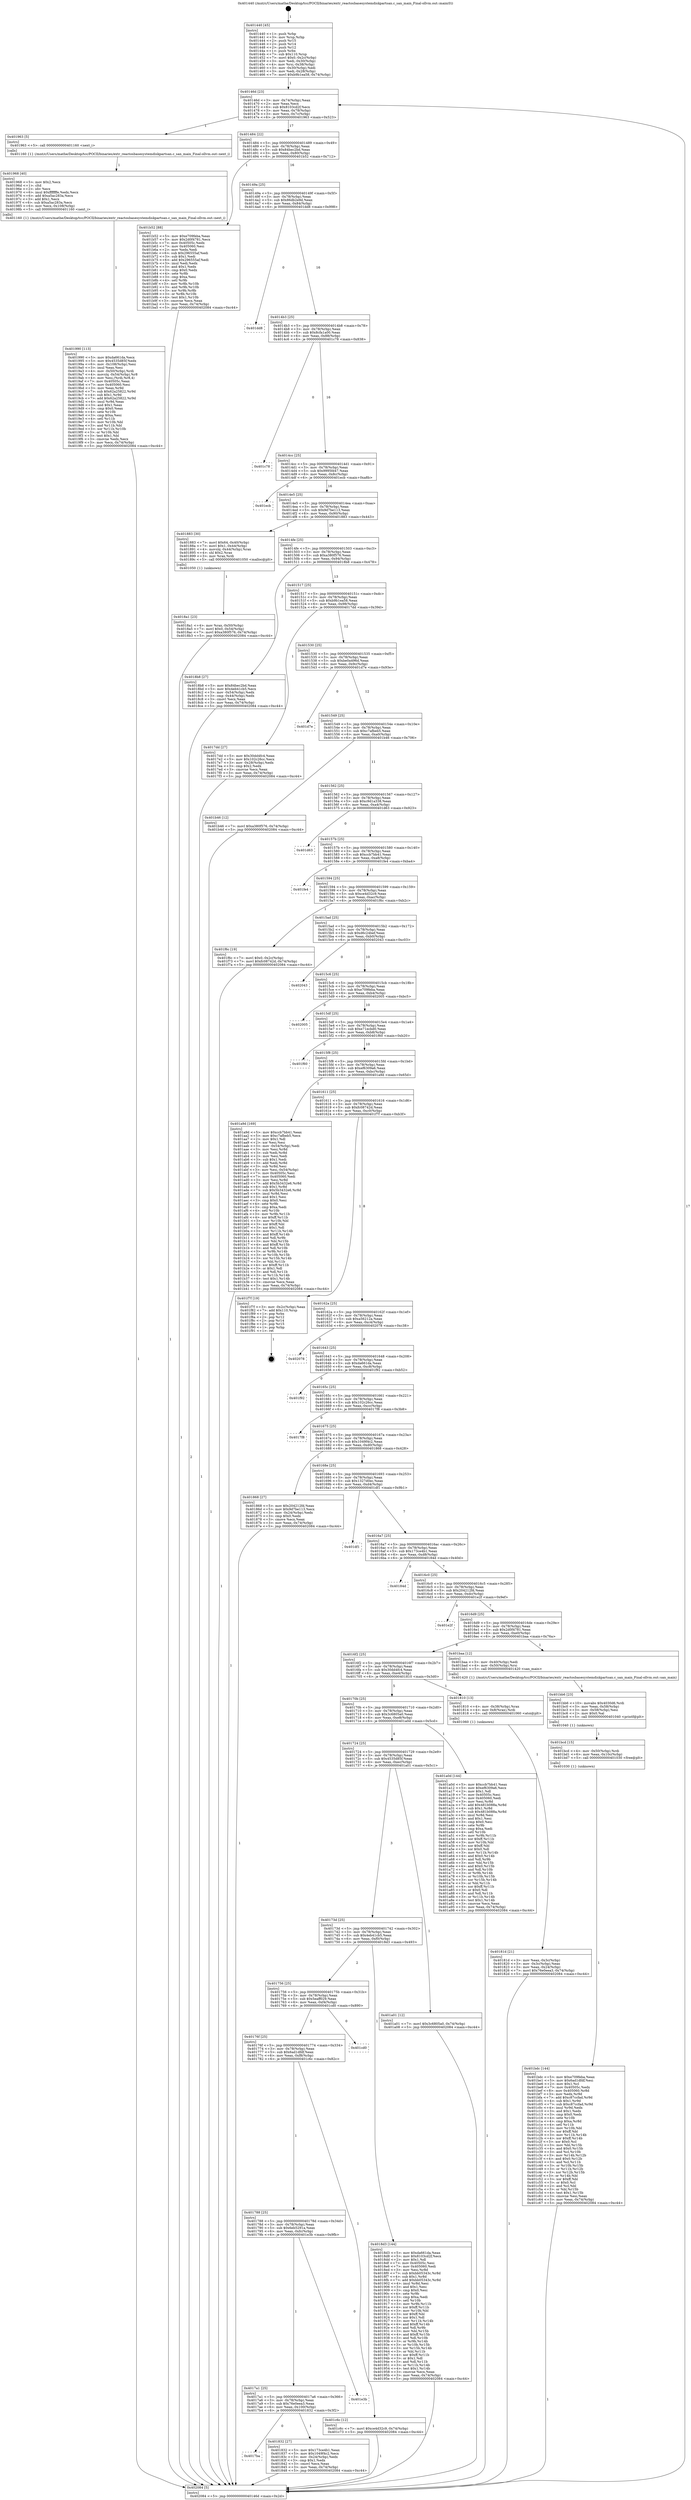 digraph "0x401440" {
  label = "0x401440 (/mnt/c/Users/mathe/Desktop/tcc/POCII/binaries/extr_reactosbasesystemdiskpartsan.c_san_main_Final-ollvm.out::main(0))"
  labelloc = "t"
  node[shape=record]

  Entry [label="",width=0.3,height=0.3,shape=circle,fillcolor=black,style=filled]
  "0x40146d" [label="{
     0x40146d [23]\l
     | [instrs]\l
     &nbsp;&nbsp;0x40146d \<+3\>: mov -0x74(%rbp),%eax\l
     &nbsp;&nbsp;0x401470 \<+2\>: mov %eax,%ecx\l
     &nbsp;&nbsp;0x401472 \<+6\>: sub $0x8103cd2f,%ecx\l
     &nbsp;&nbsp;0x401478 \<+3\>: mov %eax,-0x78(%rbp)\l
     &nbsp;&nbsp;0x40147b \<+3\>: mov %ecx,-0x7c(%rbp)\l
     &nbsp;&nbsp;0x40147e \<+6\>: je 0000000000401963 \<main+0x523\>\l
  }"]
  "0x401963" [label="{
     0x401963 [5]\l
     | [instrs]\l
     &nbsp;&nbsp;0x401963 \<+5\>: call 0000000000401160 \<next_i\>\l
     | [calls]\l
     &nbsp;&nbsp;0x401160 \{1\} (/mnt/c/Users/mathe/Desktop/tcc/POCII/binaries/extr_reactosbasesystemdiskpartsan.c_san_main_Final-ollvm.out::next_i)\l
  }"]
  "0x401484" [label="{
     0x401484 [22]\l
     | [instrs]\l
     &nbsp;&nbsp;0x401484 \<+5\>: jmp 0000000000401489 \<main+0x49\>\l
     &nbsp;&nbsp;0x401489 \<+3\>: mov -0x78(%rbp),%eax\l
     &nbsp;&nbsp;0x40148c \<+5\>: sub $0x84bec2bd,%eax\l
     &nbsp;&nbsp;0x401491 \<+3\>: mov %eax,-0x80(%rbp)\l
     &nbsp;&nbsp;0x401494 \<+6\>: je 0000000000401b52 \<main+0x712\>\l
  }"]
  Exit [label="",width=0.3,height=0.3,shape=circle,fillcolor=black,style=filled,peripheries=2]
  "0x401b52" [label="{
     0x401b52 [88]\l
     | [instrs]\l
     &nbsp;&nbsp;0x401b52 \<+5\>: mov $0xe709feba,%eax\l
     &nbsp;&nbsp;0x401b57 \<+5\>: mov $0x2d0f4781,%ecx\l
     &nbsp;&nbsp;0x401b5c \<+7\>: mov 0x40505c,%edx\l
     &nbsp;&nbsp;0x401b63 \<+7\>: mov 0x405060,%esi\l
     &nbsp;&nbsp;0x401b6a \<+2\>: mov %edx,%edi\l
     &nbsp;&nbsp;0x401b6c \<+6\>: sub $0x296555af,%edi\l
     &nbsp;&nbsp;0x401b72 \<+3\>: sub $0x1,%edi\l
     &nbsp;&nbsp;0x401b75 \<+6\>: add $0x296555af,%edi\l
     &nbsp;&nbsp;0x401b7b \<+3\>: imul %edi,%edx\l
     &nbsp;&nbsp;0x401b7e \<+3\>: and $0x1,%edx\l
     &nbsp;&nbsp;0x401b81 \<+3\>: cmp $0x0,%edx\l
     &nbsp;&nbsp;0x401b84 \<+4\>: sete %r8b\l
     &nbsp;&nbsp;0x401b88 \<+3\>: cmp $0xa,%esi\l
     &nbsp;&nbsp;0x401b8b \<+4\>: setl %r9b\l
     &nbsp;&nbsp;0x401b8f \<+3\>: mov %r8b,%r10b\l
     &nbsp;&nbsp;0x401b92 \<+3\>: and %r9b,%r10b\l
     &nbsp;&nbsp;0x401b95 \<+3\>: xor %r9b,%r8b\l
     &nbsp;&nbsp;0x401b98 \<+3\>: or %r8b,%r10b\l
     &nbsp;&nbsp;0x401b9b \<+4\>: test $0x1,%r10b\l
     &nbsp;&nbsp;0x401b9f \<+3\>: cmovne %ecx,%eax\l
     &nbsp;&nbsp;0x401ba2 \<+3\>: mov %eax,-0x74(%rbp)\l
     &nbsp;&nbsp;0x401ba5 \<+5\>: jmp 0000000000402084 \<main+0xc44\>\l
  }"]
  "0x40149a" [label="{
     0x40149a [25]\l
     | [instrs]\l
     &nbsp;&nbsp;0x40149a \<+5\>: jmp 000000000040149f \<main+0x5f\>\l
     &nbsp;&nbsp;0x40149f \<+3\>: mov -0x78(%rbp),%eax\l
     &nbsp;&nbsp;0x4014a2 \<+5\>: sub $0x86db2e9d,%eax\l
     &nbsp;&nbsp;0x4014a7 \<+6\>: mov %eax,-0x84(%rbp)\l
     &nbsp;&nbsp;0x4014ad \<+6\>: je 0000000000401dd8 \<main+0x998\>\l
  }"]
  "0x401bdc" [label="{
     0x401bdc [144]\l
     | [instrs]\l
     &nbsp;&nbsp;0x401bdc \<+5\>: mov $0xe709feba,%eax\l
     &nbsp;&nbsp;0x401be1 \<+5\>: mov $0x6ad1dfdf,%esi\l
     &nbsp;&nbsp;0x401be6 \<+2\>: mov $0x1,%cl\l
     &nbsp;&nbsp;0x401be8 \<+7\>: mov 0x40505c,%edx\l
     &nbsp;&nbsp;0x401bef \<+8\>: mov 0x405060,%r8d\l
     &nbsp;&nbsp;0x401bf7 \<+3\>: mov %edx,%r9d\l
     &nbsp;&nbsp;0x401bfa \<+7\>: add $0xc87ccfad,%r9d\l
     &nbsp;&nbsp;0x401c01 \<+4\>: sub $0x1,%r9d\l
     &nbsp;&nbsp;0x401c05 \<+7\>: sub $0xc87ccfad,%r9d\l
     &nbsp;&nbsp;0x401c0c \<+4\>: imul %r9d,%edx\l
     &nbsp;&nbsp;0x401c10 \<+3\>: and $0x1,%edx\l
     &nbsp;&nbsp;0x401c13 \<+3\>: cmp $0x0,%edx\l
     &nbsp;&nbsp;0x401c16 \<+4\>: sete %r10b\l
     &nbsp;&nbsp;0x401c1a \<+4\>: cmp $0xa,%r8d\l
     &nbsp;&nbsp;0x401c1e \<+4\>: setl %r11b\l
     &nbsp;&nbsp;0x401c22 \<+3\>: mov %r10b,%bl\l
     &nbsp;&nbsp;0x401c25 \<+3\>: xor $0xff,%bl\l
     &nbsp;&nbsp;0x401c28 \<+3\>: mov %r11b,%r14b\l
     &nbsp;&nbsp;0x401c2b \<+4\>: xor $0xff,%r14b\l
     &nbsp;&nbsp;0x401c2f \<+3\>: xor $0x0,%cl\l
     &nbsp;&nbsp;0x401c32 \<+3\>: mov %bl,%r15b\l
     &nbsp;&nbsp;0x401c35 \<+4\>: and $0x0,%r15b\l
     &nbsp;&nbsp;0x401c39 \<+3\>: and %cl,%r10b\l
     &nbsp;&nbsp;0x401c3c \<+3\>: mov %r14b,%r12b\l
     &nbsp;&nbsp;0x401c3f \<+4\>: and $0x0,%r12b\l
     &nbsp;&nbsp;0x401c43 \<+3\>: and %cl,%r11b\l
     &nbsp;&nbsp;0x401c46 \<+3\>: or %r10b,%r15b\l
     &nbsp;&nbsp;0x401c49 \<+3\>: or %r11b,%r12b\l
     &nbsp;&nbsp;0x401c4c \<+3\>: xor %r12b,%r15b\l
     &nbsp;&nbsp;0x401c4f \<+3\>: or %r14b,%bl\l
     &nbsp;&nbsp;0x401c52 \<+3\>: xor $0xff,%bl\l
     &nbsp;&nbsp;0x401c55 \<+3\>: or $0x0,%cl\l
     &nbsp;&nbsp;0x401c58 \<+2\>: and %cl,%bl\l
     &nbsp;&nbsp;0x401c5a \<+3\>: or %bl,%r15b\l
     &nbsp;&nbsp;0x401c5d \<+4\>: test $0x1,%r15b\l
     &nbsp;&nbsp;0x401c61 \<+3\>: cmovne %esi,%eax\l
     &nbsp;&nbsp;0x401c64 \<+3\>: mov %eax,-0x74(%rbp)\l
     &nbsp;&nbsp;0x401c67 \<+5\>: jmp 0000000000402084 \<main+0xc44\>\l
  }"]
  "0x401dd8" [label="{
     0x401dd8\l
  }", style=dashed]
  "0x4014b3" [label="{
     0x4014b3 [25]\l
     | [instrs]\l
     &nbsp;&nbsp;0x4014b3 \<+5\>: jmp 00000000004014b8 \<main+0x78\>\l
     &nbsp;&nbsp;0x4014b8 \<+3\>: mov -0x78(%rbp),%eax\l
     &nbsp;&nbsp;0x4014bb \<+5\>: sub $0x8cfa1a00,%eax\l
     &nbsp;&nbsp;0x4014c0 \<+6\>: mov %eax,-0x88(%rbp)\l
     &nbsp;&nbsp;0x4014c6 \<+6\>: je 0000000000401c78 \<main+0x838\>\l
  }"]
  "0x401bcd" [label="{
     0x401bcd [15]\l
     | [instrs]\l
     &nbsp;&nbsp;0x401bcd \<+4\>: mov -0x50(%rbp),%rdi\l
     &nbsp;&nbsp;0x401bd1 \<+6\>: mov %eax,-0x10c(%rbp)\l
     &nbsp;&nbsp;0x401bd7 \<+5\>: call 0000000000401030 \<free@plt\>\l
     | [calls]\l
     &nbsp;&nbsp;0x401030 \{1\} (unknown)\l
  }"]
  "0x401c78" [label="{
     0x401c78\l
  }", style=dashed]
  "0x4014cc" [label="{
     0x4014cc [25]\l
     | [instrs]\l
     &nbsp;&nbsp;0x4014cc \<+5\>: jmp 00000000004014d1 \<main+0x91\>\l
     &nbsp;&nbsp;0x4014d1 \<+3\>: mov -0x78(%rbp),%eax\l
     &nbsp;&nbsp;0x4014d4 \<+5\>: sub $0x9995fd47,%eax\l
     &nbsp;&nbsp;0x4014d9 \<+6\>: mov %eax,-0x8c(%rbp)\l
     &nbsp;&nbsp;0x4014df \<+6\>: je 0000000000401ecb \<main+0xa8b\>\l
  }"]
  "0x401bb6" [label="{
     0x401bb6 [23]\l
     | [instrs]\l
     &nbsp;&nbsp;0x401bb6 \<+10\>: movabs $0x4030d6,%rdi\l
     &nbsp;&nbsp;0x401bc0 \<+3\>: mov %eax,-0x58(%rbp)\l
     &nbsp;&nbsp;0x401bc3 \<+3\>: mov -0x58(%rbp),%esi\l
     &nbsp;&nbsp;0x401bc6 \<+2\>: mov $0x0,%al\l
     &nbsp;&nbsp;0x401bc8 \<+5\>: call 0000000000401040 \<printf@plt\>\l
     | [calls]\l
     &nbsp;&nbsp;0x401040 \{1\} (unknown)\l
  }"]
  "0x401ecb" [label="{
     0x401ecb\l
  }", style=dashed]
  "0x4014e5" [label="{
     0x4014e5 [25]\l
     | [instrs]\l
     &nbsp;&nbsp;0x4014e5 \<+5\>: jmp 00000000004014ea \<main+0xaa\>\l
     &nbsp;&nbsp;0x4014ea \<+3\>: mov -0x78(%rbp),%eax\l
     &nbsp;&nbsp;0x4014ed \<+5\>: sub $0x9d7be113,%eax\l
     &nbsp;&nbsp;0x4014f2 \<+6\>: mov %eax,-0x90(%rbp)\l
     &nbsp;&nbsp;0x4014f8 \<+6\>: je 0000000000401883 \<main+0x443\>\l
  }"]
  "0x401990" [label="{
     0x401990 [113]\l
     | [instrs]\l
     &nbsp;&nbsp;0x401990 \<+5\>: mov $0xda661da,%ecx\l
     &nbsp;&nbsp;0x401995 \<+5\>: mov $0x4535d85f,%edx\l
     &nbsp;&nbsp;0x40199a \<+6\>: mov -0x108(%rbp),%esi\l
     &nbsp;&nbsp;0x4019a0 \<+3\>: imul %eax,%esi\l
     &nbsp;&nbsp;0x4019a3 \<+4\>: mov -0x50(%rbp),%rdi\l
     &nbsp;&nbsp;0x4019a7 \<+4\>: movslq -0x54(%rbp),%r8\l
     &nbsp;&nbsp;0x4019ab \<+4\>: mov %esi,(%rdi,%r8,4)\l
     &nbsp;&nbsp;0x4019af \<+7\>: mov 0x40505c,%eax\l
     &nbsp;&nbsp;0x4019b6 \<+7\>: mov 0x405060,%esi\l
     &nbsp;&nbsp;0x4019bd \<+3\>: mov %eax,%r9d\l
     &nbsp;&nbsp;0x4019c0 \<+7\>: sub $0x62a25822,%r9d\l
     &nbsp;&nbsp;0x4019c7 \<+4\>: sub $0x1,%r9d\l
     &nbsp;&nbsp;0x4019cb \<+7\>: add $0x62a25822,%r9d\l
     &nbsp;&nbsp;0x4019d2 \<+4\>: imul %r9d,%eax\l
     &nbsp;&nbsp;0x4019d6 \<+3\>: and $0x1,%eax\l
     &nbsp;&nbsp;0x4019d9 \<+3\>: cmp $0x0,%eax\l
     &nbsp;&nbsp;0x4019dc \<+4\>: sete %r10b\l
     &nbsp;&nbsp;0x4019e0 \<+3\>: cmp $0xa,%esi\l
     &nbsp;&nbsp;0x4019e3 \<+4\>: setl %r11b\l
     &nbsp;&nbsp;0x4019e7 \<+3\>: mov %r10b,%bl\l
     &nbsp;&nbsp;0x4019ea \<+3\>: and %r11b,%bl\l
     &nbsp;&nbsp;0x4019ed \<+3\>: xor %r11b,%r10b\l
     &nbsp;&nbsp;0x4019f0 \<+3\>: or %r10b,%bl\l
     &nbsp;&nbsp;0x4019f3 \<+3\>: test $0x1,%bl\l
     &nbsp;&nbsp;0x4019f6 \<+3\>: cmovne %edx,%ecx\l
     &nbsp;&nbsp;0x4019f9 \<+3\>: mov %ecx,-0x74(%rbp)\l
     &nbsp;&nbsp;0x4019fc \<+5\>: jmp 0000000000402084 \<main+0xc44\>\l
  }"]
  "0x401883" [label="{
     0x401883 [30]\l
     | [instrs]\l
     &nbsp;&nbsp;0x401883 \<+7\>: movl $0x64,-0x40(%rbp)\l
     &nbsp;&nbsp;0x40188a \<+7\>: movl $0x1,-0x44(%rbp)\l
     &nbsp;&nbsp;0x401891 \<+4\>: movslq -0x44(%rbp),%rax\l
     &nbsp;&nbsp;0x401895 \<+4\>: shl $0x2,%rax\l
     &nbsp;&nbsp;0x401899 \<+3\>: mov %rax,%rdi\l
     &nbsp;&nbsp;0x40189c \<+5\>: call 0000000000401050 \<malloc@plt\>\l
     | [calls]\l
     &nbsp;&nbsp;0x401050 \{1\} (unknown)\l
  }"]
  "0x4014fe" [label="{
     0x4014fe [25]\l
     | [instrs]\l
     &nbsp;&nbsp;0x4014fe \<+5\>: jmp 0000000000401503 \<main+0xc3\>\l
     &nbsp;&nbsp;0x401503 \<+3\>: mov -0x78(%rbp),%eax\l
     &nbsp;&nbsp;0x401506 \<+5\>: sub $0xa380f576,%eax\l
     &nbsp;&nbsp;0x40150b \<+6\>: mov %eax,-0x94(%rbp)\l
     &nbsp;&nbsp;0x401511 \<+6\>: je 00000000004018b8 \<main+0x478\>\l
  }"]
  "0x401968" [label="{
     0x401968 [40]\l
     | [instrs]\l
     &nbsp;&nbsp;0x401968 \<+5\>: mov $0x2,%ecx\l
     &nbsp;&nbsp;0x40196d \<+1\>: cltd\l
     &nbsp;&nbsp;0x40196e \<+2\>: idiv %ecx\l
     &nbsp;&nbsp;0x401970 \<+6\>: imul $0xfffffffe,%edx,%ecx\l
     &nbsp;&nbsp;0x401976 \<+6\>: add $0xa5ac283a,%ecx\l
     &nbsp;&nbsp;0x40197c \<+3\>: add $0x1,%ecx\l
     &nbsp;&nbsp;0x40197f \<+6\>: sub $0xa5ac283a,%ecx\l
     &nbsp;&nbsp;0x401985 \<+6\>: mov %ecx,-0x108(%rbp)\l
     &nbsp;&nbsp;0x40198b \<+5\>: call 0000000000401160 \<next_i\>\l
     | [calls]\l
     &nbsp;&nbsp;0x401160 \{1\} (/mnt/c/Users/mathe/Desktop/tcc/POCII/binaries/extr_reactosbasesystemdiskpartsan.c_san_main_Final-ollvm.out::next_i)\l
  }"]
  "0x4018b8" [label="{
     0x4018b8 [27]\l
     | [instrs]\l
     &nbsp;&nbsp;0x4018b8 \<+5\>: mov $0x84bec2bd,%eax\l
     &nbsp;&nbsp;0x4018bd \<+5\>: mov $0x4eb41cb5,%ecx\l
     &nbsp;&nbsp;0x4018c2 \<+3\>: mov -0x54(%rbp),%edx\l
     &nbsp;&nbsp;0x4018c5 \<+3\>: cmp -0x44(%rbp),%edx\l
     &nbsp;&nbsp;0x4018c8 \<+3\>: cmovl %ecx,%eax\l
     &nbsp;&nbsp;0x4018cb \<+3\>: mov %eax,-0x74(%rbp)\l
     &nbsp;&nbsp;0x4018ce \<+5\>: jmp 0000000000402084 \<main+0xc44\>\l
  }"]
  "0x401517" [label="{
     0x401517 [25]\l
     | [instrs]\l
     &nbsp;&nbsp;0x401517 \<+5\>: jmp 000000000040151c \<main+0xdc\>\l
     &nbsp;&nbsp;0x40151c \<+3\>: mov -0x78(%rbp),%eax\l
     &nbsp;&nbsp;0x40151f \<+5\>: sub $0xb9b1ea58,%eax\l
     &nbsp;&nbsp;0x401524 \<+6\>: mov %eax,-0x98(%rbp)\l
     &nbsp;&nbsp;0x40152a \<+6\>: je 00000000004017dd \<main+0x39d\>\l
  }"]
  "0x4018a1" [label="{
     0x4018a1 [23]\l
     | [instrs]\l
     &nbsp;&nbsp;0x4018a1 \<+4\>: mov %rax,-0x50(%rbp)\l
     &nbsp;&nbsp;0x4018a5 \<+7\>: movl $0x0,-0x54(%rbp)\l
     &nbsp;&nbsp;0x4018ac \<+7\>: movl $0xa380f576,-0x74(%rbp)\l
     &nbsp;&nbsp;0x4018b3 \<+5\>: jmp 0000000000402084 \<main+0xc44\>\l
  }"]
  "0x4017dd" [label="{
     0x4017dd [27]\l
     | [instrs]\l
     &nbsp;&nbsp;0x4017dd \<+5\>: mov $0x30dd4fc4,%eax\l
     &nbsp;&nbsp;0x4017e2 \<+5\>: mov $0x102c26cc,%ecx\l
     &nbsp;&nbsp;0x4017e7 \<+3\>: mov -0x28(%rbp),%edx\l
     &nbsp;&nbsp;0x4017ea \<+3\>: cmp $0x2,%edx\l
     &nbsp;&nbsp;0x4017ed \<+3\>: cmovne %ecx,%eax\l
     &nbsp;&nbsp;0x4017f0 \<+3\>: mov %eax,-0x74(%rbp)\l
     &nbsp;&nbsp;0x4017f3 \<+5\>: jmp 0000000000402084 \<main+0xc44\>\l
  }"]
  "0x401530" [label="{
     0x401530 [25]\l
     | [instrs]\l
     &nbsp;&nbsp;0x401530 \<+5\>: jmp 0000000000401535 \<main+0xf5\>\l
     &nbsp;&nbsp;0x401535 \<+3\>: mov -0x78(%rbp),%eax\l
     &nbsp;&nbsp;0x401538 \<+5\>: sub $0xbe0a496d,%eax\l
     &nbsp;&nbsp;0x40153d \<+6\>: mov %eax,-0x9c(%rbp)\l
     &nbsp;&nbsp;0x401543 \<+6\>: je 0000000000401d7e \<main+0x93e\>\l
  }"]
  "0x402084" [label="{
     0x402084 [5]\l
     | [instrs]\l
     &nbsp;&nbsp;0x402084 \<+5\>: jmp 000000000040146d \<main+0x2d\>\l
  }"]
  "0x401440" [label="{
     0x401440 [45]\l
     | [instrs]\l
     &nbsp;&nbsp;0x401440 \<+1\>: push %rbp\l
     &nbsp;&nbsp;0x401441 \<+3\>: mov %rsp,%rbp\l
     &nbsp;&nbsp;0x401444 \<+2\>: push %r15\l
     &nbsp;&nbsp;0x401446 \<+2\>: push %r14\l
     &nbsp;&nbsp;0x401448 \<+2\>: push %r12\l
     &nbsp;&nbsp;0x40144a \<+1\>: push %rbx\l
     &nbsp;&nbsp;0x40144b \<+7\>: sub $0x110,%rsp\l
     &nbsp;&nbsp;0x401452 \<+7\>: movl $0x0,-0x2c(%rbp)\l
     &nbsp;&nbsp;0x401459 \<+3\>: mov %edi,-0x30(%rbp)\l
     &nbsp;&nbsp;0x40145c \<+4\>: mov %rsi,-0x38(%rbp)\l
     &nbsp;&nbsp;0x401460 \<+3\>: mov -0x30(%rbp),%edi\l
     &nbsp;&nbsp;0x401463 \<+3\>: mov %edi,-0x28(%rbp)\l
     &nbsp;&nbsp;0x401466 \<+7\>: movl $0xb9b1ea58,-0x74(%rbp)\l
  }"]
  "0x4017ba" [label="{
     0x4017ba\l
  }", style=dashed]
  "0x401d7e" [label="{
     0x401d7e\l
  }", style=dashed]
  "0x401549" [label="{
     0x401549 [25]\l
     | [instrs]\l
     &nbsp;&nbsp;0x401549 \<+5\>: jmp 000000000040154e \<main+0x10e\>\l
     &nbsp;&nbsp;0x40154e \<+3\>: mov -0x78(%rbp),%eax\l
     &nbsp;&nbsp;0x401551 \<+5\>: sub $0xc7afbeb5,%eax\l
     &nbsp;&nbsp;0x401556 \<+6\>: mov %eax,-0xa0(%rbp)\l
     &nbsp;&nbsp;0x40155c \<+6\>: je 0000000000401b46 \<main+0x706\>\l
  }"]
  "0x401832" [label="{
     0x401832 [27]\l
     | [instrs]\l
     &nbsp;&nbsp;0x401832 \<+5\>: mov $0x173ce4b1,%eax\l
     &nbsp;&nbsp;0x401837 \<+5\>: mov $0x1049f4c2,%ecx\l
     &nbsp;&nbsp;0x40183c \<+3\>: mov -0x24(%rbp),%edx\l
     &nbsp;&nbsp;0x40183f \<+3\>: cmp $0x1,%edx\l
     &nbsp;&nbsp;0x401842 \<+3\>: cmovl %ecx,%eax\l
     &nbsp;&nbsp;0x401845 \<+3\>: mov %eax,-0x74(%rbp)\l
     &nbsp;&nbsp;0x401848 \<+5\>: jmp 0000000000402084 \<main+0xc44\>\l
  }"]
  "0x401b46" [label="{
     0x401b46 [12]\l
     | [instrs]\l
     &nbsp;&nbsp;0x401b46 \<+7\>: movl $0xa380f576,-0x74(%rbp)\l
     &nbsp;&nbsp;0x401b4d \<+5\>: jmp 0000000000402084 \<main+0xc44\>\l
  }"]
  "0x401562" [label="{
     0x401562 [25]\l
     | [instrs]\l
     &nbsp;&nbsp;0x401562 \<+5\>: jmp 0000000000401567 \<main+0x127\>\l
     &nbsp;&nbsp;0x401567 \<+3\>: mov -0x78(%rbp),%eax\l
     &nbsp;&nbsp;0x40156a \<+5\>: sub $0xc9d1a338,%eax\l
     &nbsp;&nbsp;0x40156f \<+6\>: mov %eax,-0xa4(%rbp)\l
     &nbsp;&nbsp;0x401575 \<+6\>: je 0000000000401d63 \<main+0x923\>\l
  }"]
  "0x4017a1" [label="{
     0x4017a1 [25]\l
     | [instrs]\l
     &nbsp;&nbsp;0x4017a1 \<+5\>: jmp 00000000004017a6 \<main+0x366\>\l
     &nbsp;&nbsp;0x4017a6 \<+3\>: mov -0x78(%rbp),%eax\l
     &nbsp;&nbsp;0x4017a9 \<+5\>: sub $0x76e0eea3,%eax\l
     &nbsp;&nbsp;0x4017ae \<+6\>: mov %eax,-0x100(%rbp)\l
     &nbsp;&nbsp;0x4017b4 \<+6\>: je 0000000000401832 \<main+0x3f2\>\l
  }"]
  "0x401d63" [label="{
     0x401d63\l
  }", style=dashed]
  "0x40157b" [label="{
     0x40157b [25]\l
     | [instrs]\l
     &nbsp;&nbsp;0x40157b \<+5\>: jmp 0000000000401580 \<main+0x140\>\l
     &nbsp;&nbsp;0x401580 \<+3\>: mov -0x78(%rbp),%eax\l
     &nbsp;&nbsp;0x401583 \<+5\>: sub $0xccb7bb41,%eax\l
     &nbsp;&nbsp;0x401588 \<+6\>: mov %eax,-0xa8(%rbp)\l
     &nbsp;&nbsp;0x40158e \<+6\>: je 0000000000401fe4 \<main+0xba4\>\l
  }"]
  "0x401e3b" [label="{
     0x401e3b\l
  }", style=dashed]
  "0x401fe4" [label="{
     0x401fe4\l
  }", style=dashed]
  "0x401594" [label="{
     0x401594 [25]\l
     | [instrs]\l
     &nbsp;&nbsp;0x401594 \<+5\>: jmp 0000000000401599 \<main+0x159\>\l
     &nbsp;&nbsp;0x401599 \<+3\>: mov -0x78(%rbp),%eax\l
     &nbsp;&nbsp;0x40159c \<+5\>: sub $0xce4d32c9,%eax\l
     &nbsp;&nbsp;0x4015a1 \<+6\>: mov %eax,-0xac(%rbp)\l
     &nbsp;&nbsp;0x4015a7 \<+6\>: je 0000000000401f6c \<main+0xb2c\>\l
  }"]
  "0x401788" [label="{
     0x401788 [25]\l
     | [instrs]\l
     &nbsp;&nbsp;0x401788 \<+5\>: jmp 000000000040178d \<main+0x34d\>\l
     &nbsp;&nbsp;0x40178d \<+3\>: mov -0x78(%rbp),%eax\l
     &nbsp;&nbsp;0x401790 \<+5\>: sub $0x6eb5291a,%eax\l
     &nbsp;&nbsp;0x401795 \<+6\>: mov %eax,-0xfc(%rbp)\l
     &nbsp;&nbsp;0x40179b \<+6\>: je 0000000000401e3b \<main+0x9fb\>\l
  }"]
  "0x401f6c" [label="{
     0x401f6c [19]\l
     | [instrs]\l
     &nbsp;&nbsp;0x401f6c \<+7\>: movl $0x0,-0x2c(%rbp)\l
     &nbsp;&nbsp;0x401f73 \<+7\>: movl $0xfc08742d,-0x74(%rbp)\l
     &nbsp;&nbsp;0x401f7a \<+5\>: jmp 0000000000402084 \<main+0xc44\>\l
  }"]
  "0x4015ad" [label="{
     0x4015ad [25]\l
     | [instrs]\l
     &nbsp;&nbsp;0x4015ad \<+5\>: jmp 00000000004015b2 \<main+0x172\>\l
     &nbsp;&nbsp;0x4015b2 \<+3\>: mov -0x78(%rbp),%eax\l
     &nbsp;&nbsp;0x4015b5 \<+5\>: sub $0xd6c24bef,%eax\l
     &nbsp;&nbsp;0x4015ba \<+6\>: mov %eax,-0xb0(%rbp)\l
     &nbsp;&nbsp;0x4015c0 \<+6\>: je 0000000000402043 \<main+0xc03\>\l
  }"]
  "0x401c6c" [label="{
     0x401c6c [12]\l
     | [instrs]\l
     &nbsp;&nbsp;0x401c6c \<+7\>: movl $0xce4d32c9,-0x74(%rbp)\l
     &nbsp;&nbsp;0x401c73 \<+5\>: jmp 0000000000402084 \<main+0xc44\>\l
  }"]
  "0x402043" [label="{
     0x402043\l
  }", style=dashed]
  "0x4015c6" [label="{
     0x4015c6 [25]\l
     | [instrs]\l
     &nbsp;&nbsp;0x4015c6 \<+5\>: jmp 00000000004015cb \<main+0x18b\>\l
     &nbsp;&nbsp;0x4015cb \<+3\>: mov -0x78(%rbp),%eax\l
     &nbsp;&nbsp;0x4015ce \<+5\>: sub $0xe709feba,%eax\l
     &nbsp;&nbsp;0x4015d3 \<+6\>: mov %eax,-0xb4(%rbp)\l
     &nbsp;&nbsp;0x4015d9 \<+6\>: je 0000000000402005 \<main+0xbc5\>\l
  }"]
  "0x40176f" [label="{
     0x40176f [25]\l
     | [instrs]\l
     &nbsp;&nbsp;0x40176f \<+5\>: jmp 0000000000401774 \<main+0x334\>\l
     &nbsp;&nbsp;0x401774 \<+3\>: mov -0x78(%rbp),%eax\l
     &nbsp;&nbsp;0x401777 \<+5\>: sub $0x6ad1dfdf,%eax\l
     &nbsp;&nbsp;0x40177c \<+6\>: mov %eax,-0xf8(%rbp)\l
     &nbsp;&nbsp;0x401782 \<+6\>: je 0000000000401c6c \<main+0x82c\>\l
  }"]
  "0x402005" [label="{
     0x402005\l
  }", style=dashed]
  "0x4015df" [label="{
     0x4015df [25]\l
     | [instrs]\l
     &nbsp;&nbsp;0x4015df \<+5\>: jmp 00000000004015e4 \<main+0x1a4\>\l
     &nbsp;&nbsp;0x4015e4 \<+3\>: mov -0x78(%rbp),%eax\l
     &nbsp;&nbsp;0x4015e7 \<+5\>: sub $0xe71ecbd0,%eax\l
     &nbsp;&nbsp;0x4015ec \<+6\>: mov %eax,-0xb8(%rbp)\l
     &nbsp;&nbsp;0x4015f2 \<+6\>: je 0000000000401f60 \<main+0xb20\>\l
  }"]
  "0x401cd0" [label="{
     0x401cd0\l
  }", style=dashed]
  "0x401f60" [label="{
     0x401f60\l
  }", style=dashed]
  "0x4015f8" [label="{
     0x4015f8 [25]\l
     | [instrs]\l
     &nbsp;&nbsp;0x4015f8 \<+5\>: jmp 00000000004015fd \<main+0x1bd\>\l
     &nbsp;&nbsp;0x4015fd \<+3\>: mov -0x78(%rbp),%eax\l
     &nbsp;&nbsp;0x401600 \<+5\>: sub $0xef6309a6,%eax\l
     &nbsp;&nbsp;0x401605 \<+6\>: mov %eax,-0xbc(%rbp)\l
     &nbsp;&nbsp;0x40160b \<+6\>: je 0000000000401a9d \<main+0x65d\>\l
  }"]
  "0x401756" [label="{
     0x401756 [25]\l
     | [instrs]\l
     &nbsp;&nbsp;0x401756 \<+5\>: jmp 000000000040175b \<main+0x31b\>\l
     &nbsp;&nbsp;0x40175b \<+3\>: mov -0x78(%rbp),%eax\l
     &nbsp;&nbsp;0x40175e \<+5\>: sub $0x5eaff029,%eax\l
     &nbsp;&nbsp;0x401763 \<+6\>: mov %eax,-0xf4(%rbp)\l
     &nbsp;&nbsp;0x401769 \<+6\>: je 0000000000401cd0 \<main+0x890\>\l
  }"]
  "0x401a9d" [label="{
     0x401a9d [169]\l
     | [instrs]\l
     &nbsp;&nbsp;0x401a9d \<+5\>: mov $0xccb7bb41,%eax\l
     &nbsp;&nbsp;0x401aa2 \<+5\>: mov $0xc7afbeb5,%ecx\l
     &nbsp;&nbsp;0x401aa7 \<+2\>: mov $0x1,%dl\l
     &nbsp;&nbsp;0x401aa9 \<+2\>: xor %esi,%esi\l
     &nbsp;&nbsp;0x401aab \<+3\>: mov -0x54(%rbp),%edi\l
     &nbsp;&nbsp;0x401aae \<+3\>: mov %esi,%r8d\l
     &nbsp;&nbsp;0x401ab1 \<+3\>: sub %edi,%r8d\l
     &nbsp;&nbsp;0x401ab4 \<+2\>: mov %esi,%edi\l
     &nbsp;&nbsp;0x401ab6 \<+3\>: sub $0x1,%edi\l
     &nbsp;&nbsp;0x401ab9 \<+3\>: add %edi,%r8d\l
     &nbsp;&nbsp;0x401abc \<+3\>: sub %r8d,%esi\l
     &nbsp;&nbsp;0x401abf \<+3\>: mov %esi,-0x54(%rbp)\l
     &nbsp;&nbsp;0x401ac2 \<+7\>: mov 0x40505c,%esi\l
     &nbsp;&nbsp;0x401ac9 \<+7\>: mov 0x405060,%edi\l
     &nbsp;&nbsp;0x401ad0 \<+3\>: mov %esi,%r8d\l
     &nbsp;&nbsp;0x401ad3 \<+7\>: add $0x5b3432e6,%r8d\l
     &nbsp;&nbsp;0x401ada \<+4\>: sub $0x1,%r8d\l
     &nbsp;&nbsp;0x401ade \<+7\>: sub $0x5b3432e6,%r8d\l
     &nbsp;&nbsp;0x401ae5 \<+4\>: imul %r8d,%esi\l
     &nbsp;&nbsp;0x401ae9 \<+3\>: and $0x1,%esi\l
     &nbsp;&nbsp;0x401aec \<+3\>: cmp $0x0,%esi\l
     &nbsp;&nbsp;0x401aef \<+4\>: sete %r9b\l
     &nbsp;&nbsp;0x401af3 \<+3\>: cmp $0xa,%edi\l
     &nbsp;&nbsp;0x401af6 \<+4\>: setl %r10b\l
     &nbsp;&nbsp;0x401afa \<+3\>: mov %r9b,%r11b\l
     &nbsp;&nbsp;0x401afd \<+4\>: xor $0xff,%r11b\l
     &nbsp;&nbsp;0x401b01 \<+3\>: mov %r10b,%bl\l
     &nbsp;&nbsp;0x401b04 \<+3\>: xor $0xff,%bl\l
     &nbsp;&nbsp;0x401b07 \<+3\>: xor $0x1,%dl\l
     &nbsp;&nbsp;0x401b0a \<+3\>: mov %r11b,%r14b\l
     &nbsp;&nbsp;0x401b0d \<+4\>: and $0xff,%r14b\l
     &nbsp;&nbsp;0x401b11 \<+3\>: and %dl,%r9b\l
     &nbsp;&nbsp;0x401b14 \<+3\>: mov %bl,%r15b\l
     &nbsp;&nbsp;0x401b17 \<+4\>: and $0xff,%r15b\l
     &nbsp;&nbsp;0x401b1b \<+3\>: and %dl,%r10b\l
     &nbsp;&nbsp;0x401b1e \<+3\>: or %r9b,%r14b\l
     &nbsp;&nbsp;0x401b21 \<+3\>: or %r10b,%r15b\l
     &nbsp;&nbsp;0x401b24 \<+3\>: xor %r15b,%r14b\l
     &nbsp;&nbsp;0x401b27 \<+3\>: or %bl,%r11b\l
     &nbsp;&nbsp;0x401b2a \<+4\>: xor $0xff,%r11b\l
     &nbsp;&nbsp;0x401b2e \<+3\>: or $0x1,%dl\l
     &nbsp;&nbsp;0x401b31 \<+3\>: and %dl,%r11b\l
     &nbsp;&nbsp;0x401b34 \<+3\>: or %r11b,%r14b\l
     &nbsp;&nbsp;0x401b37 \<+4\>: test $0x1,%r14b\l
     &nbsp;&nbsp;0x401b3b \<+3\>: cmovne %ecx,%eax\l
     &nbsp;&nbsp;0x401b3e \<+3\>: mov %eax,-0x74(%rbp)\l
     &nbsp;&nbsp;0x401b41 \<+5\>: jmp 0000000000402084 \<main+0xc44\>\l
  }"]
  "0x401611" [label="{
     0x401611 [25]\l
     | [instrs]\l
     &nbsp;&nbsp;0x401611 \<+5\>: jmp 0000000000401616 \<main+0x1d6\>\l
     &nbsp;&nbsp;0x401616 \<+3\>: mov -0x78(%rbp),%eax\l
     &nbsp;&nbsp;0x401619 \<+5\>: sub $0xfc08742d,%eax\l
     &nbsp;&nbsp;0x40161e \<+6\>: mov %eax,-0xc0(%rbp)\l
     &nbsp;&nbsp;0x401624 \<+6\>: je 0000000000401f7f \<main+0xb3f\>\l
  }"]
  "0x4018d3" [label="{
     0x4018d3 [144]\l
     | [instrs]\l
     &nbsp;&nbsp;0x4018d3 \<+5\>: mov $0xda661da,%eax\l
     &nbsp;&nbsp;0x4018d8 \<+5\>: mov $0x8103cd2f,%ecx\l
     &nbsp;&nbsp;0x4018dd \<+2\>: mov $0x1,%dl\l
     &nbsp;&nbsp;0x4018df \<+7\>: mov 0x40505c,%esi\l
     &nbsp;&nbsp;0x4018e6 \<+7\>: mov 0x405060,%edi\l
     &nbsp;&nbsp;0x4018ed \<+3\>: mov %esi,%r8d\l
     &nbsp;&nbsp;0x4018f0 \<+7\>: sub $0xbb05343c,%r8d\l
     &nbsp;&nbsp;0x4018f7 \<+4\>: sub $0x1,%r8d\l
     &nbsp;&nbsp;0x4018fb \<+7\>: add $0xbb05343c,%r8d\l
     &nbsp;&nbsp;0x401902 \<+4\>: imul %r8d,%esi\l
     &nbsp;&nbsp;0x401906 \<+3\>: and $0x1,%esi\l
     &nbsp;&nbsp;0x401909 \<+3\>: cmp $0x0,%esi\l
     &nbsp;&nbsp;0x40190c \<+4\>: sete %r9b\l
     &nbsp;&nbsp;0x401910 \<+3\>: cmp $0xa,%edi\l
     &nbsp;&nbsp;0x401913 \<+4\>: setl %r10b\l
     &nbsp;&nbsp;0x401917 \<+3\>: mov %r9b,%r11b\l
     &nbsp;&nbsp;0x40191a \<+4\>: xor $0xff,%r11b\l
     &nbsp;&nbsp;0x40191e \<+3\>: mov %r10b,%bl\l
     &nbsp;&nbsp;0x401921 \<+3\>: xor $0xff,%bl\l
     &nbsp;&nbsp;0x401924 \<+3\>: xor $0x1,%dl\l
     &nbsp;&nbsp;0x401927 \<+3\>: mov %r11b,%r14b\l
     &nbsp;&nbsp;0x40192a \<+4\>: and $0xff,%r14b\l
     &nbsp;&nbsp;0x40192e \<+3\>: and %dl,%r9b\l
     &nbsp;&nbsp;0x401931 \<+3\>: mov %bl,%r15b\l
     &nbsp;&nbsp;0x401934 \<+4\>: and $0xff,%r15b\l
     &nbsp;&nbsp;0x401938 \<+3\>: and %dl,%r10b\l
     &nbsp;&nbsp;0x40193b \<+3\>: or %r9b,%r14b\l
     &nbsp;&nbsp;0x40193e \<+3\>: or %r10b,%r15b\l
     &nbsp;&nbsp;0x401941 \<+3\>: xor %r15b,%r14b\l
     &nbsp;&nbsp;0x401944 \<+3\>: or %bl,%r11b\l
     &nbsp;&nbsp;0x401947 \<+4\>: xor $0xff,%r11b\l
     &nbsp;&nbsp;0x40194b \<+3\>: or $0x1,%dl\l
     &nbsp;&nbsp;0x40194e \<+3\>: and %dl,%r11b\l
     &nbsp;&nbsp;0x401951 \<+3\>: or %r11b,%r14b\l
     &nbsp;&nbsp;0x401954 \<+4\>: test $0x1,%r14b\l
     &nbsp;&nbsp;0x401958 \<+3\>: cmovne %ecx,%eax\l
     &nbsp;&nbsp;0x40195b \<+3\>: mov %eax,-0x74(%rbp)\l
     &nbsp;&nbsp;0x40195e \<+5\>: jmp 0000000000402084 \<main+0xc44\>\l
  }"]
  "0x401f7f" [label="{
     0x401f7f [19]\l
     | [instrs]\l
     &nbsp;&nbsp;0x401f7f \<+3\>: mov -0x2c(%rbp),%eax\l
     &nbsp;&nbsp;0x401f82 \<+7\>: add $0x110,%rsp\l
     &nbsp;&nbsp;0x401f89 \<+1\>: pop %rbx\l
     &nbsp;&nbsp;0x401f8a \<+2\>: pop %r12\l
     &nbsp;&nbsp;0x401f8c \<+2\>: pop %r14\l
     &nbsp;&nbsp;0x401f8e \<+2\>: pop %r15\l
     &nbsp;&nbsp;0x401f90 \<+1\>: pop %rbp\l
     &nbsp;&nbsp;0x401f91 \<+1\>: ret\l
  }"]
  "0x40162a" [label="{
     0x40162a [25]\l
     | [instrs]\l
     &nbsp;&nbsp;0x40162a \<+5\>: jmp 000000000040162f \<main+0x1ef\>\l
     &nbsp;&nbsp;0x40162f \<+3\>: mov -0x78(%rbp),%eax\l
     &nbsp;&nbsp;0x401632 \<+5\>: sub $0xa56212a,%eax\l
     &nbsp;&nbsp;0x401637 \<+6\>: mov %eax,-0xc4(%rbp)\l
     &nbsp;&nbsp;0x40163d \<+6\>: je 0000000000402078 \<main+0xc38\>\l
  }"]
  "0x40173d" [label="{
     0x40173d [25]\l
     | [instrs]\l
     &nbsp;&nbsp;0x40173d \<+5\>: jmp 0000000000401742 \<main+0x302\>\l
     &nbsp;&nbsp;0x401742 \<+3\>: mov -0x78(%rbp),%eax\l
     &nbsp;&nbsp;0x401745 \<+5\>: sub $0x4eb41cb5,%eax\l
     &nbsp;&nbsp;0x40174a \<+6\>: mov %eax,-0xf0(%rbp)\l
     &nbsp;&nbsp;0x401750 \<+6\>: je 00000000004018d3 \<main+0x493\>\l
  }"]
  "0x402078" [label="{
     0x402078\l
  }", style=dashed]
  "0x401643" [label="{
     0x401643 [25]\l
     | [instrs]\l
     &nbsp;&nbsp;0x401643 \<+5\>: jmp 0000000000401648 \<main+0x208\>\l
     &nbsp;&nbsp;0x401648 \<+3\>: mov -0x78(%rbp),%eax\l
     &nbsp;&nbsp;0x40164b \<+5\>: sub $0xda661da,%eax\l
     &nbsp;&nbsp;0x401650 \<+6\>: mov %eax,-0xc8(%rbp)\l
     &nbsp;&nbsp;0x401656 \<+6\>: je 0000000000401f92 \<main+0xb52\>\l
  }"]
  "0x401a01" [label="{
     0x401a01 [12]\l
     | [instrs]\l
     &nbsp;&nbsp;0x401a01 \<+7\>: movl $0x3c6805a0,-0x74(%rbp)\l
     &nbsp;&nbsp;0x401a08 \<+5\>: jmp 0000000000402084 \<main+0xc44\>\l
  }"]
  "0x401f92" [label="{
     0x401f92\l
  }", style=dashed]
  "0x40165c" [label="{
     0x40165c [25]\l
     | [instrs]\l
     &nbsp;&nbsp;0x40165c \<+5\>: jmp 0000000000401661 \<main+0x221\>\l
     &nbsp;&nbsp;0x401661 \<+3\>: mov -0x78(%rbp),%eax\l
     &nbsp;&nbsp;0x401664 \<+5\>: sub $0x102c26cc,%eax\l
     &nbsp;&nbsp;0x401669 \<+6\>: mov %eax,-0xcc(%rbp)\l
     &nbsp;&nbsp;0x40166f \<+6\>: je 00000000004017f8 \<main+0x3b8\>\l
  }"]
  "0x401724" [label="{
     0x401724 [25]\l
     | [instrs]\l
     &nbsp;&nbsp;0x401724 \<+5\>: jmp 0000000000401729 \<main+0x2e9\>\l
     &nbsp;&nbsp;0x401729 \<+3\>: mov -0x78(%rbp),%eax\l
     &nbsp;&nbsp;0x40172c \<+5\>: sub $0x4535d85f,%eax\l
     &nbsp;&nbsp;0x401731 \<+6\>: mov %eax,-0xec(%rbp)\l
     &nbsp;&nbsp;0x401737 \<+6\>: je 0000000000401a01 \<main+0x5c1\>\l
  }"]
  "0x4017f8" [label="{
     0x4017f8\l
  }", style=dashed]
  "0x401675" [label="{
     0x401675 [25]\l
     | [instrs]\l
     &nbsp;&nbsp;0x401675 \<+5\>: jmp 000000000040167a \<main+0x23a\>\l
     &nbsp;&nbsp;0x40167a \<+3\>: mov -0x78(%rbp),%eax\l
     &nbsp;&nbsp;0x40167d \<+5\>: sub $0x1049f4c2,%eax\l
     &nbsp;&nbsp;0x401682 \<+6\>: mov %eax,-0xd0(%rbp)\l
     &nbsp;&nbsp;0x401688 \<+6\>: je 0000000000401868 \<main+0x428\>\l
  }"]
  "0x401a0d" [label="{
     0x401a0d [144]\l
     | [instrs]\l
     &nbsp;&nbsp;0x401a0d \<+5\>: mov $0xccb7bb41,%eax\l
     &nbsp;&nbsp;0x401a12 \<+5\>: mov $0xef6309a6,%ecx\l
     &nbsp;&nbsp;0x401a17 \<+2\>: mov $0x1,%dl\l
     &nbsp;&nbsp;0x401a19 \<+7\>: mov 0x40505c,%esi\l
     &nbsp;&nbsp;0x401a20 \<+7\>: mov 0x405060,%edi\l
     &nbsp;&nbsp;0x401a27 \<+3\>: mov %esi,%r8d\l
     &nbsp;&nbsp;0x401a2a \<+7\>: add $0x481b088a,%r8d\l
     &nbsp;&nbsp;0x401a31 \<+4\>: sub $0x1,%r8d\l
     &nbsp;&nbsp;0x401a35 \<+7\>: sub $0x481b088a,%r8d\l
     &nbsp;&nbsp;0x401a3c \<+4\>: imul %r8d,%esi\l
     &nbsp;&nbsp;0x401a40 \<+3\>: and $0x1,%esi\l
     &nbsp;&nbsp;0x401a43 \<+3\>: cmp $0x0,%esi\l
     &nbsp;&nbsp;0x401a46 \<+4\>: sete %r9b\l
     &nbsp;&nbsp;0x401a4a \<+3\>: cmp $0xa,%edi\l
     &nbsp;&nbsp;0x401a4d \<+4\>: setl %r10b\l
     &nbsp;&nbsp;0x401a51 \<+3\>: mov %r9b,%r11b\l
     &nbsp;&nbsp;0x401a54 \<+4\>: xor $0xff,%r11b\l
     &nbsp;&nbsp;0x401a58 \<+3\>: mov %r10b,%bl\l
     &nbsp;&nbsp;0x401a5b \<+3\>: xor $0xff,%bl\l
     &nbsp;&nbsp;0x401a5e \<+3\>: xor $0x0,%dl\l
     &nbsp;&nbsp;0x401a61 \<+3\>: mov %r11b,%r14b\l
     &nbsp;&nbsp;0x401a64 \<+4\>: and $0x0,%r14b\l
     &nbsp;&nbsp;0x401a68 \<+3\>: and %dl,%r9b\l
     &nbsp;&nbsp;0x401a6b \<+3\>: mov %bl,%r15b\l
     &nbsp;&nbsp;0x401a6e \<+4\>: and $0x0,%r15b\l
     &nbsp;&nbsp;0x401a72 \<+3\>: and %dl,%r10b\l
     &nbsp;&nbsp;0x401a75 \<+3\>: or %r9b,%r14b\l
     &nbsp;&nbsp;0x401a78 \<+3\>: or %r10b,%r15b\l
     &nbsp;&nbsp;0x401a7b \<+3\>: xor %r15b,%r14b\l
     &nbsp;&nbsp;0x401a7e \<+3\>: or %bl,%r11b\l
     &nbsp;&nbsp;0x401a81 \<+4\>: xor $0xff,%r11b\l
     &nbsp;&nbsp;0x401a85 \<+3\>: or $0x0,%dl\l
     &nbsp;&nbsp;0x401a88 \<+3\>: and %dl,%r11b\l
     &nbsp;&nbsp;0x401a8b \<+3\>: or %r11b,%r14b\l
     &nbsp;&nbsp;0x401a8e \<+4\>: test $0x1,%r14b\l
     &nbsp;&nbsp;0x401a92 \<+3\>: cmovne %ecx,%eax\l
     &nbsp;&nbsp;0x401a95 \<+3\>: mov %eax,-0x74(%rbp)\l
     &nbsp;&nbsp;0x401a98 \<+5\>: jmp 0000000000402084 \<main+0xc44\>\l
  }"]
  "0x401868" [label="{
     0x401868 [27]\l
     | [instrs]\l
     &nbsp;&nbsp;0x401868 \<+5\>: mov $0x204212fd,%eax\l
     &nbsp;&nbsp;0x40186d \<+5\>: mov $0x9d7be113,%ecx\l
     &nbsp;&nbsp;0x401872 \<+3\>: mov -0x24(%rbp),%edx\l
     &nbsp;&nbsp;0x401875 \<+3\>: cmp $0x0,%edx\l
     &nbsp;&nbsp;0x401878 \<+3\>: cmove %ecx,%eax\l
     &nbsp;&nbsp;0x40187b \<+3\>: mov %eax,-0x74(%rbp)\l
     &nbsp;&nbsp;0x40187e \<+5\>: jmp 0000000000402084 \<main+0xc44\>\l
  }"]
  "0x40168e" [label="{
     0x40168e [25]\l
     | [instrs]\l
     &nbsp;&nbsp;0x40168e \<+5\>: jmp 0000000000401693 \<main+0x253\>\l
     &nbsp;&nbsp;0x401693 \<+3\>: mov -0x78(%rbp),%eax\l
     &nbsp;&nbsp;0x401696 \<+5\>: sub $0x1327d0ec,%eax\l
     &nbsp;&nbsp;0x40169b \<+6\>: mov %eax,-0xd4(%rbp)\l
     &nbsp;&nbsp;0x4016a1 \<+6\>: je 0000000000401df1 \<main+0x9b1\>\l
  }"]
  "0x40181d" [label="{
     0x40181d [21]\l
     | [instrs]\l
     &nbsp;&nbsp;0x40181d \<+3\>: mov %eax,-0x3c(%rbp)\l
     &nbsp;&nbsp;0x401820 \<+3\>: mov -0x3c(%rbp),%eax\l
     &nbsp;&nbsp;0x401823 \<+3\>: mov %eax,-0x24(%rbp)\l
     &nbsp;&nbsp;0x401826 \<+7\>: movl $0x76e0eea3,-0x74(%rbp)\l
     &nbsp;&nbsp;0x40182d \<+5\>: jmp 0000000000402084 \<main+0xc44\>\l
  }"]
  "0x401df1" [label="{
     0x401df1\l
  }", style=dashed]
  "0x4016a7" [label="{
     0x4016a7 [25]\l
     | [instrs]\l
     &nbsp;&nbsp;0x4016a7 \<+5\>: jmp 00000000004016ac \<main+0x26c\>\l
     &nbsp;&nbsp;0x4016ac \<+3\>: mov -0x78(%rbp),%eax\l
     &nbsp;&nbsp;0x4016af \<+5\>: sub $0x173ce4b1,%eax\l
     &nbsp;&nbsp;0x4016b4 \<+6\>: mov %eax,-0xd8(%rbp)\l
     &nbsp;&nbsp;0x4016ba \<+6\>: je 000000000040184d \<main+0x40d\>\l
  }"]
  "0x40170b" [label="{
     0x40170b [25]\l
     | [instrs]\l
     &nbsp;&nbsp;0x40170b \<+5\>: jmp 0000000000401710 \<main+0x2d0\>\l
     &nbsp;&nbsp;0x401710 \<+3\>: mov -0x78(%rbp),%eax\l
     &nbsp;&nbsp;0x401713 \<+5\>: sub $0x3c6805a0,%eax\l
     &nbsp;&nbsp;0x401718 \<+6\>: mov %eax,-0xe8(%rbp)\l
     &nbsp;&nbsp;0x40171e \<+6\>: je 0000000000401a0d \<main+0x5cd\>\l
  }"]
  "0x40184d" [label="{
     0x40184d\l
  }", style=dashed]
  "0x4016c0" [label="{
     0x4016c0 [25]\l
     | [instrs]\l
     &nbsp;&nbsp;0x4016c0 \<+5\>: jmp 00000000004016c5 \<main+0x285\>\l
     &nbsp;&nbsp;0x4016c5 \<+3\>: mov -0x78(%rbp),%eax\l
     &nbsp;&nbsp;0x4016c8 \<+5\>: sub $0x204212fd,%eax\l
     &nbsp;&nbsp;0x4016cd \<+6\>: mov %eax,-0xdc(%rbp)\l
     &nbsp;&nbsp;0x4016d3 \<+6\>: je 0000000000401e2f \<main+0x9ef\>\l
  }"]
  "0x401810" [label="{
     0x401810 [13]\l
     | [instrs]\l
     &nbsp;&nbsp;0x401810 \<+4\>: mov -0x38(%rbp),%rax\l
     &nbsp;&nbsp;0x401814 \<+4\>: mov 0x8(%rax),%rdi\l
     &nbsp;&nbsp;0x401818 \<+5\>: call 0000000000401060 \<atoi@plt\>\l
     | [calls]\l
     &nbsp;&nbsp;0x401060 \{1\} (unknown)\l
  }"]
  "0x401e2f" [label="{
     0x401e2f\l
  }", style=dashed]
  "0x4016d9" [label="{
     0x4016d9 [25]\l
     | [instrs]\l
     &nbsp;&nbsp;0x4016d9 \<+5\>: jmp 00000000004016de \<main+0x29e\>\l
     &nbsp;&nbsp;0x4016de \<+3\>: mov -0x78(%rbp),%eax\l
     &nbsp;&nbsp;0x4016e1 \<+5\>: sub $0x2d0f4781,%eax\l
     &nbsp;&nbsp;0x4016e6 \<+6\>: mov %eax,-0xe0(%rbp)\l
     &nbsp;&nbsp;0x4016ec \<+6\>: je 0000000000401baa \<main+0x76a\>\l
  }"]
  "0x4016f2" [label="{
     0x4016f2 [25]\l
     | [instrs]\l
     &nbsp;&nbsp;0x4016f2 \<+5\>: jmp 00000000004016f7 \<main+0x2b7\>\l
     &nbsp;&nbsp;0x4016f7 \<+3\>: mov -0x78(%rbp),%eax\l
     &nbsp;&nbsp;0x4016fa \<+5\>: sub $0x30dd4fc4,%eax\l
     &nbsp;&nbsp;0x4016ff \<+6\>: mov %eax,-0xe4(%rbp)\l
     &nbsp;&nbsp;0x401705 \<+6\>: je 0000000000401810 \<main+0x3d0\>\l
  }"]
  "0x401baa" [label="{
     0x401baa [12]\l
     | [instrs]\l
     &nbsp;&nbsp;0x401baa \<+3\>: mov -0x40(%rbp),%edi\l
     &nbsp;&nbsp;0x401bad \<+4\>: mov -0x50(%rbp),%rsi\l
     &nbsp;&nbsp;0x401bb1 \<+5\>: call 0000000000401420 \<san_main\>\l
     | [calls]\l
     &nbsp;&nbsp;0x401420 \{1\} (/mnt/c/Users/mathe/Desktop/tcc/POCII/binaries/extr_reactosbasesystemdiskpartsan.c_san_main_Final-ollvm.out::san_main)\l
  }"]
  Entry -> "0x401440" [label=" 1"]
  "0x40146d" -> "0x401963" [label=" 1"]
  "0x40146d" -> "0x401484" [label=" 17"]
  "0x401f7f" -> Exit [label=" 1"]
  "0x401484" -> "0x401b52" [label=" 1"]
  "0x401484" -> "0x40149a" [label=" 16"]
  "0x401f6c" -> "0x402084" [label=" 1"]
  "0x40149a" -> "0x401dd8" [label=" 0"]
  "0x40149a" -> "0x4014b3" [label=" 16"]
  "0x401c6c" -> "0x402084" [label=" 1"]
  "0x4014b3" -> "0x401c78" [label=" 0"]
  "0x4014b3" -> "0x4014cc" [label=" 16"]
  "0x401bdc" -> "0x402084" [label=" 1"]
  "0x4014cc" -> "0x401ecb" [label=" 0"]
  "0x4014cc" -> "0x4014e5" [label=" 16"]
  "0x401bcd" -> "0x401bdc" [label=" 1"]
  "0x4014e5" -> "0x401883" [label=" 1"]
  "0x4014e5" -> "0x4014fe" [label=" 15"]
  "0x401bb6" -> "0x401bcd" [label=" 1"]
  "0x4014fe" -> "0x4018b8" [label=" 2"]
  "0x4014fe" -> "0x401517" [label=" 13"]
  "0x401baa" -> "0x401bb6" [label=" 1"]
  "0x401517" -> "0x4017dd" [label=" 1"]
  "0x401517" -> "0x401530" [label=" 12"]
  "0x4017dd" -> "0x402084" [label=" 1"]
  "0x401440" -> "0x40146d" [label=" 1"]
  "0x402084" -> "0x40146d" [label=" 17"]
  "0x401b52" -> "0x402084" [label=" 1"]
  "0x401530" -> "0x401d7e" [label=" 0"]
  "0x401530" -> "0x401549" [label=" 12"]
  "0x401b46" -> "0x402084" [label=" 1"]
  "0x401549" -> "0x401b46" [label=" 1"]
  "0x401549" -> "0x401562" [label=" 11"]
  "0x401a9d" -> "0x402084" [label=" 1"]
  "0x401562" -> "0x401d63" [label=" 0"]
  "0x401562" -> "0x40157b" [label=" 11"]
  "0x401a01" -> "0x402084" [label=" 1"]
  "0x40157b" -> "0x401fe4" [label=" 0"]
  "0x40157b" -> "0x401594" [label=" 11"]
  "0x401990" -> "0x402084" [label=" 1"]
  "0x401594" -> "0x401f6c" [label=" 1"]
  "0x401594" -> "0x4015ad" [label=" 10"]
  "0x401963" -> "0x401968" [label=" 1"]
  "0x4015ad" -> "0x402043" [label=" 0"]
  "0x4015ad" -> "0x4015c6" [label=" 10"]
  "0x4018d3" -> "0x402084" [label=" 1"]
  "0x4015c6" -> "0x402005" [label=" 0"]
  "0x4015c6" -> "0x4015df" [label=" 10"]
  "0x4018a1" -> "0x402084" [label=" 1"]
  "0x4015df" -> "0x401f60" [label=" 0"]
  "0x4015df" -> "0x4015f8" [label=" 10"]
  "0x401883" -> "0x4018a1" [label=" 1"]
  "0x4015f8" -> "0x401a9d" [label=" 1"]
  "0x4015f8" -> "0x401611" [label=" 9"]
  "0x401832" -> "0x402084" [label=" 1"]
  "0x401611" -> "0x401f7f" [label=" 1"]
  "0x401611" -> "0x40162a" [label=" 8"]
  "0x4017a1" -> "0x4017ba" [label=" 0"]
  "0x40162a" -> "0x402078" [label=" 0"]
  "0x40162a" -> "0x401643" [label=" 8"]
  "0x401a0d" -> "0x402084" [label=" 1"]
  "0x401643" -> "0x401f92" [label=" 0"]
  "0x401643" -> "0x40165c" [label=" 8"]
  "0x401788" -> "0x4017a1" [label=" 1"]
  "0x40165c" -> "0x4017f8" [label=" 0"]
  "0x40165c" -> "0x401675" [label=" 8"]
  "0x401968" -> "0x401990" [label=" 1"]
  "0x401675" -> "0x401868" [label=" 1"]
  "0x401675" -> "0x40168e" [label=" 7"]
  "0x40176f" -> "0x401788" [label=" 1"]
  "0x40168e" -> "0x401df1" [label=" 0"]
  "0x40168e" -> "0x4016a7" [label=" 7"]
  "0x4018b8" -> "0x402084" [label=" 2"]
  "0x4016a7" -> "0x40184d" [label=" 0"]
  "0x4016a7" -> "0x4016c0" [label=" 7"]
  "0x401756" -> "0x40176f" [label=" 2"]
  "0x4016c0" -> "0x401e2f" [label=" 0"]
  "0x4016c0" -> "0x4016d9" [label=" 7"]
  "0x401756" -> "0x401cd0" [label=" 0"]
  "0x4016d9" -> "0x401baa" [label=" 1"]
  "0x4016d9" -> "0x4016f2" [label=" 6"]
  "0x401868" -> "0x402084" [label=" 1"]
  "0x4016f2" -> "0x401810" [label=" 1"]
  "0x4016f2" -> "0x40170b" [label=" 5"]
  "0x401810" -> "0x40181d" [label=" 1"]
  "0x40181d" -> "0x402084" [label=" 1"]
  "0x40176f" -> "0x401c6c" [label=" 1"]
  "0x40170b" -> "0x401a0d" [label=" 1"]
  "0x40170b" -> "0x401724" [label=" 4"]
  "0x401788" -> "0x401e3b" [label=" 0"]
  "0x401724" -> "0x401a01" [label=" 1"]
  "0x401724" -> "0x40173d" [label=" 3"]
  "0x4017a1" -> "0x401832" [label=" 1"]
  "0x40173d" -> "0x4018d3" [label=" 1"]
  "0x40173d" -> "0x401756" [label=" 2"]
}
